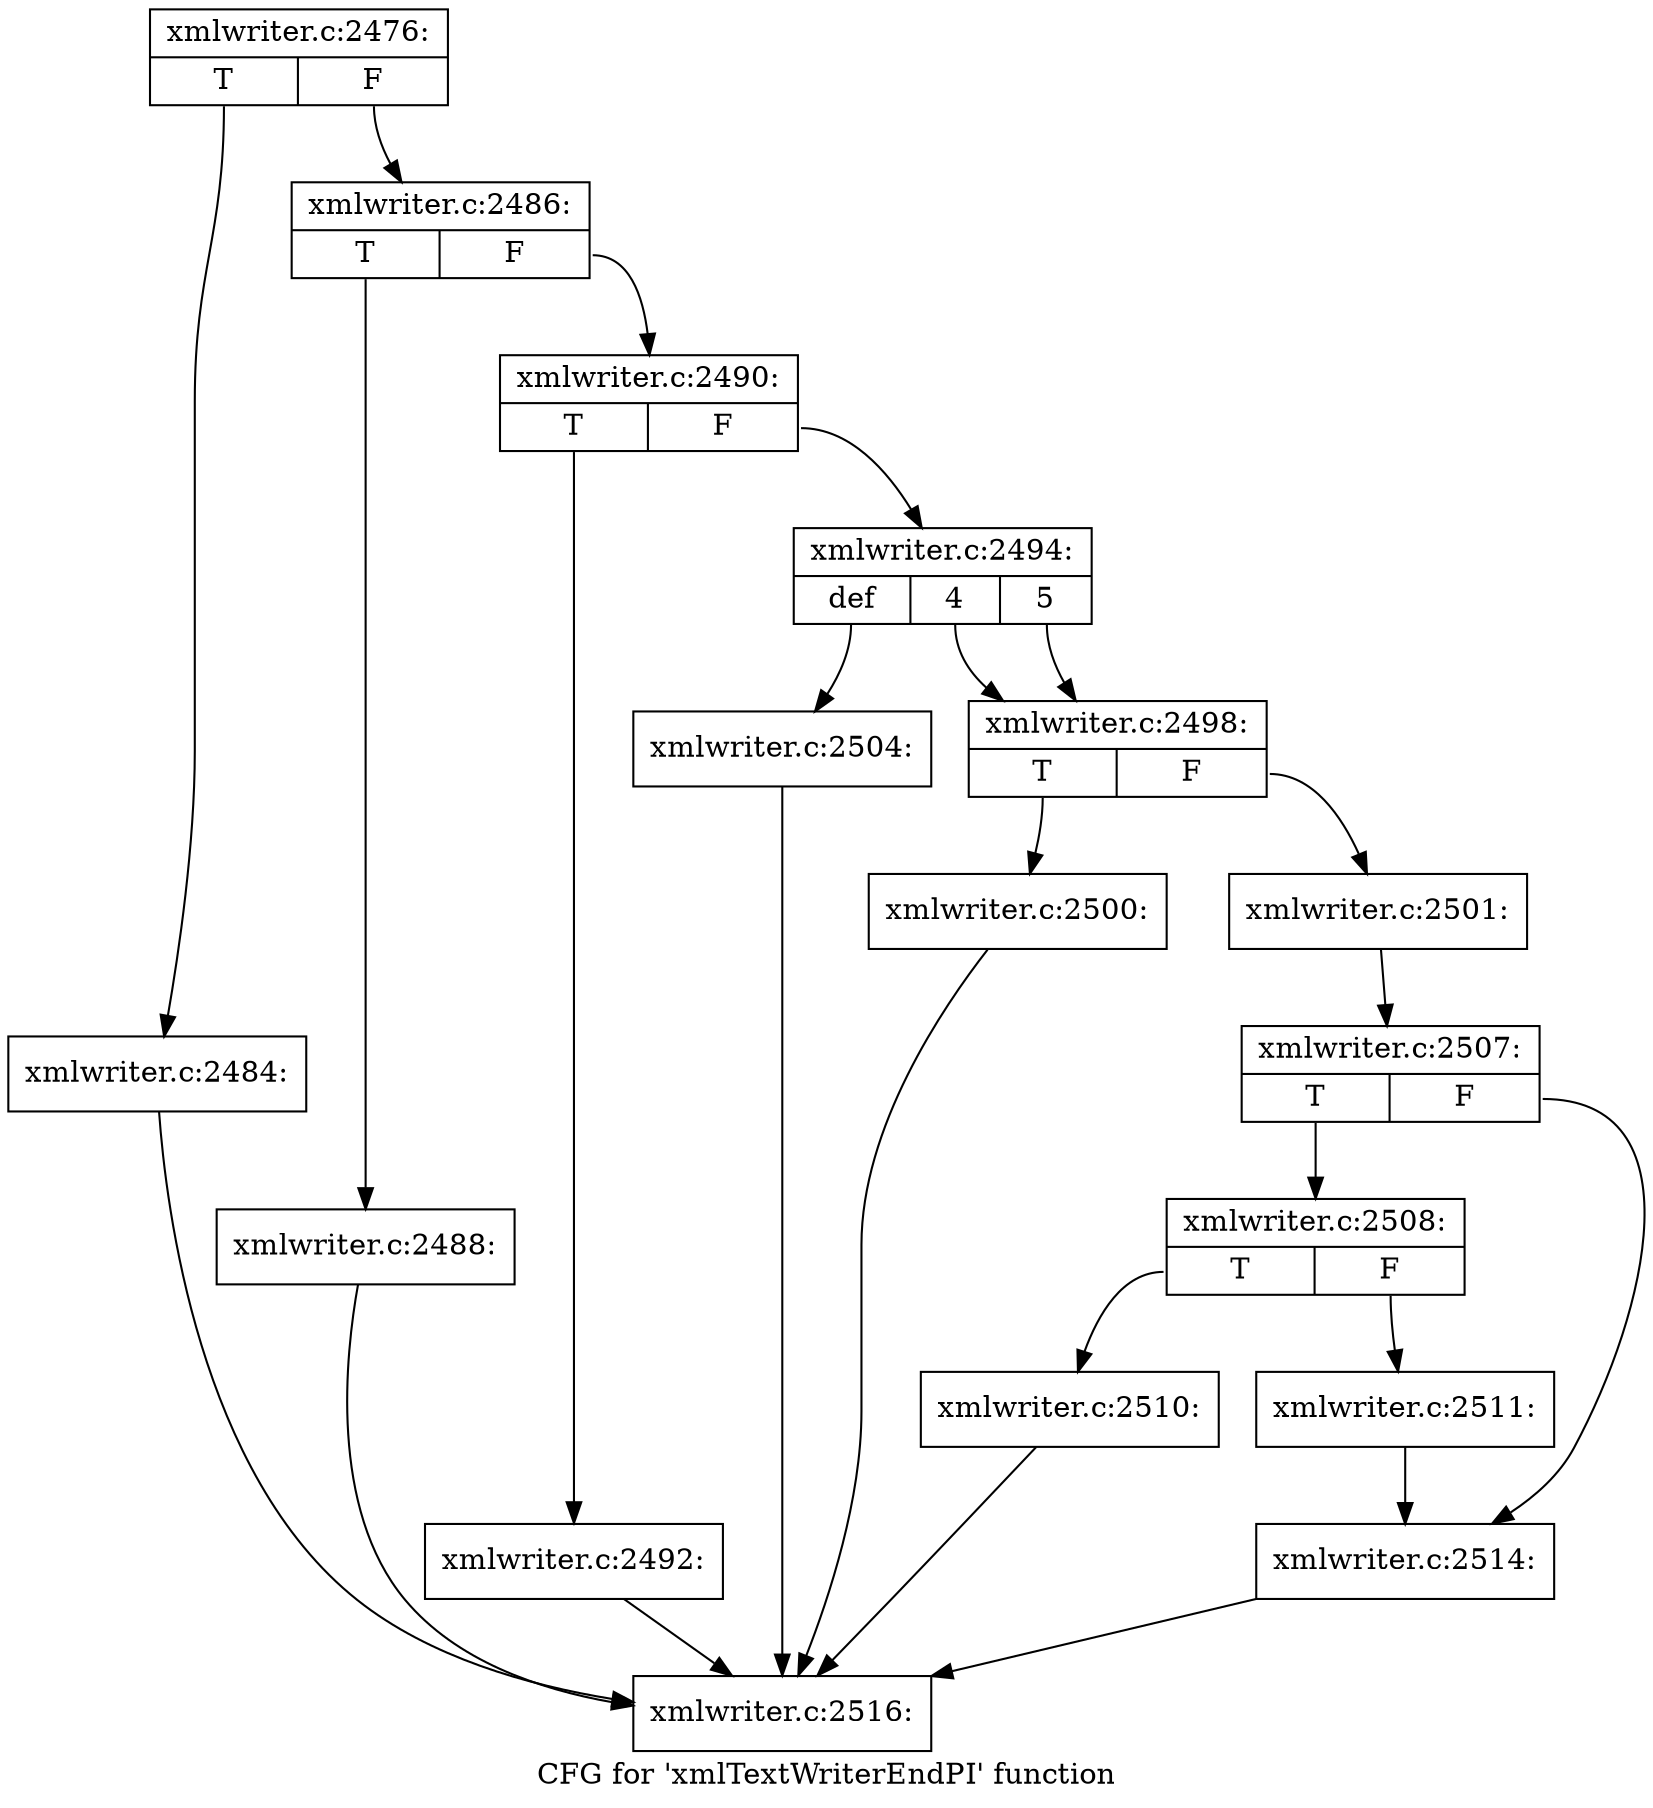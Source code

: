 digraph "CFG for 'xmlTextWriterEndPI' function" {
	label="CFG for 'xmlTextWriterEndPI' function";

	Node0x401cc10 [shape=record,label="{xmlwriter.c:2476:|{<s0>T|<s1>F}}"];
	Node0x401cc10:s0 -> Node0x4027e60;
	Node0x401cc10:s1 -> Node0x4027eb0;
	Node0x4027e60 [shape=record,label="{xmlwriter.c:2484:}"];
	Node0x4027e60 -> Node0x4026ff0;
	Node0x4027eb0 [shape=record,label="{xmlwriter.c:2486:|{<s0>T|<s1>F}}"];
	Node0x4027eb0:s0 -> Node0x40286a0;
	Node0x4027eb0:s1 -> Node0x40286f0;
	Node0x40286a0 [shape=record,label="{xmlwriter.c:2488:}"];
	Node0x40286a0 -> Node0x4026ff0;
	Node0x40286f0 [shape=record,label="{xmlwriter.c:2490:|{<s0>T|<s1>F}}"];
	Node0x40286f0:s0 -> Node0x4028e10;
	Node0x40286f0:s1 -> Node0x4028e60;
	Node0x4028e10 [shape=record,label="{xmlwriter.c:2492:}"];
	Node0x4028e10 -> Node0x4026ff0;
	Node0x4028e60 [shape=record,label="{xmlwriter.c:2494:|{<s0>def|<s1>4|<s2>5}}"];
	Node0x4028e60:s0 -> Node0x4029570;
	Node0x4028e60:s1 -> Node0x40298b0;
	Node0x4028e60:s2 -> Node0x40298b0;
	Node0x40298b0 [shape=record,label="{xmlwriter.c:2498:|{<s0>T|<s1>F}}"];
	Node0x40298b0:s0 -> Node0x4029e80;
	Node0x40298b0:s1 -> Node0x4029ed0;
	Node0x4029e80 [shape=record,label="{xmlwriter.c:2500:}"];
	Node0x4029e80 -> Node0x4026ff0;
	Node0x4029ed0 [shape=record,label="{xmlwriter.c:2501:}"];
	Node0x4029ed0 -> Node0x4029360;
	Node0x4029570 [shape=record,label="{xmlwriter.c:2504:}"];
	Node0x4029570 -> Node0x4026ff0;
	Node0x4029360 [shape=record,label="{xmlwriter.c:2507:|{<s0>T|<s1>F}}"];
	Node0x4029360:s0 -> Node0x402a810;
	Node0x4029360:s1 -> Node0x402a860;
	Node0x402a810 [shape=record,label="{xmlwriter.c:2508:|{<s0>T|<s1>F}}"];
	Node0x402a810:s0 -> Node0x402b030;
	Node0x402a810:s1 -> Node0x402b080;
	Node0x402b030 [shape=record,label="{xmlwriter.c:2510:}"];
	Node0x402b030 -> Node0x4026ff0;
	Node0x402b080 [shape=record,label="{xmlwriter.c:2511:}"];
	Node0x402b080 -> Node0x402a860;
	Node0x402a860 [shape=record,label="{xmlwriter.c:2514:}"];
	Node0x402a860 -> Node0x4026ff0;
	Node0x4026ff0 [shape=record,label="{xmlwriter.c:2516:}"];
}
